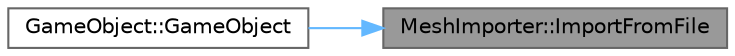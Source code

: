 digraph "MeshImporter::ImportFromFile"
{
 // LATEX_PDF_SIZE
  bgcolor="transparent";
  edge [fontname=Helvetica,fontsize=10,labelfontname=Helvetica,labelfontsize=10];
  node [fontname=Helvetica,fontsize=10,shape=box,height=0.2,width=0.4];
  rankdir="RL";
  Node1 [label="MeshImporter::ImportFromFile",height=0.2,width=0.4,color="gray40", fillcolor="grey60", style="filled", fontcolor="black",tooltip="Import a mesh from file"];
  Node1 -> Node2 [dir="back",color="steelblue1",style="solid"];
  Node2 [label="GameObject::GameObject",height=0.2,width=0.4,color="grey40", fillcolor="white", style="filled",URL="$class_game_object.html#a7a38f25773f8b8b82bd0d4019af599a8",tooltip=" "];
}
